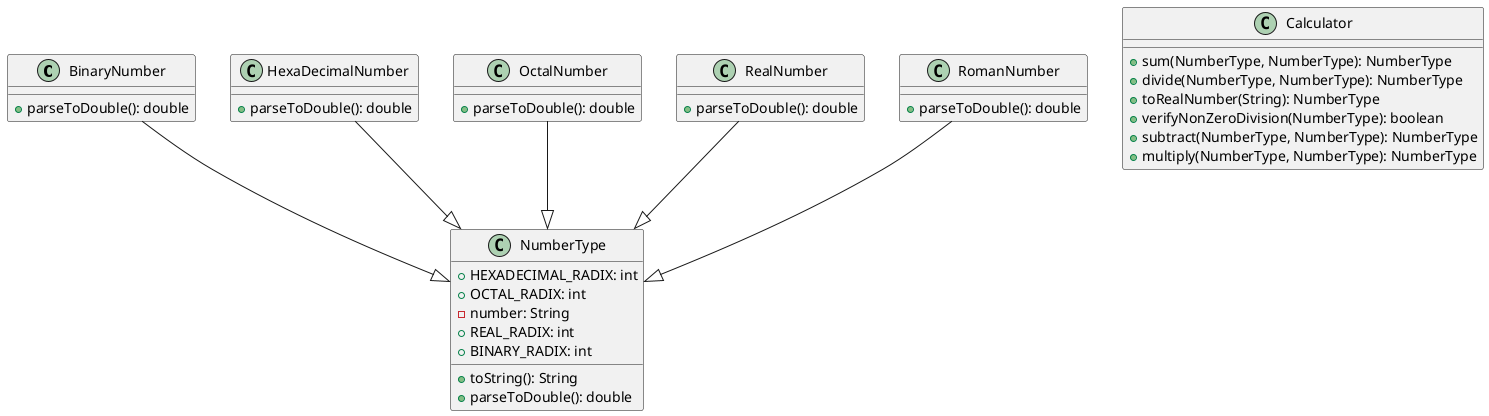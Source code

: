 @startuml
class BinaryNumber {
  + parseToDouble(): double
}
class Calculator {
  + sum(NumberType, NumberType): NumberType
  + divide(NumberType, NumberType): NumberType
  + toRealNumber(String): NumberType
  + verifyNonZeroDivision(NumberType): boolean
  + subtract(NumberType, NumberType): NumberType
  + multiply(NumberType, NumberType): NumberType
}
class HexaDecimalNumber {
  + parseToDouble(): double
}
class NumberType {
  + HEXADECIMAL_RADIX: int
  + OCTAL_RADIX: int
  - number: String
  + REAL_RADIX: int
  + BINARY_RADIX: int
  + toString(): String
  + parseToDouble(): double
}
class OctalNumber {
  + parseToDouble(): double
}
class RealNumber {
  + parseToDouble(): double
}
class RomanNumber {
  + parseToDouble(): double
}

BinaryNumber       --|>  NumberType
HexaDecimalNumber  --|>  NumberType
OctalNumber        --|>  NumberType
RealNumber         --|>  NumberType
RomanNumber        --|>  NumberType
@enduml
